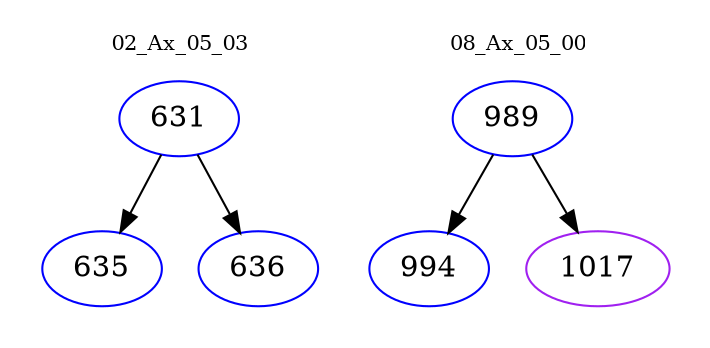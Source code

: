 digraph{
subgraph cluster_0 {
color = white
label = "02_Ax_05_03";
fontsize=10;
T0_631 [label="631", color="blue"]
T0_631 -> T0_635 [color="black"]
T0_635 [label="635", color="blue"]
T0_631 -> T0_636 [color="black"]
T0_636 [label="636", color="blue"]
}
subgraph cluster_1 {
color = white
label = "08_Ax_05_00";
fontsize=10;
T1_989 [label="989", color="blue"]
T1_989 -> T1_994 [color="black"]
T1_994 [label="994", color="blue"]
T1_989 -> T1_1017 [color="black"]
T1_1017 [label="1017", color="purple"]
}
}
